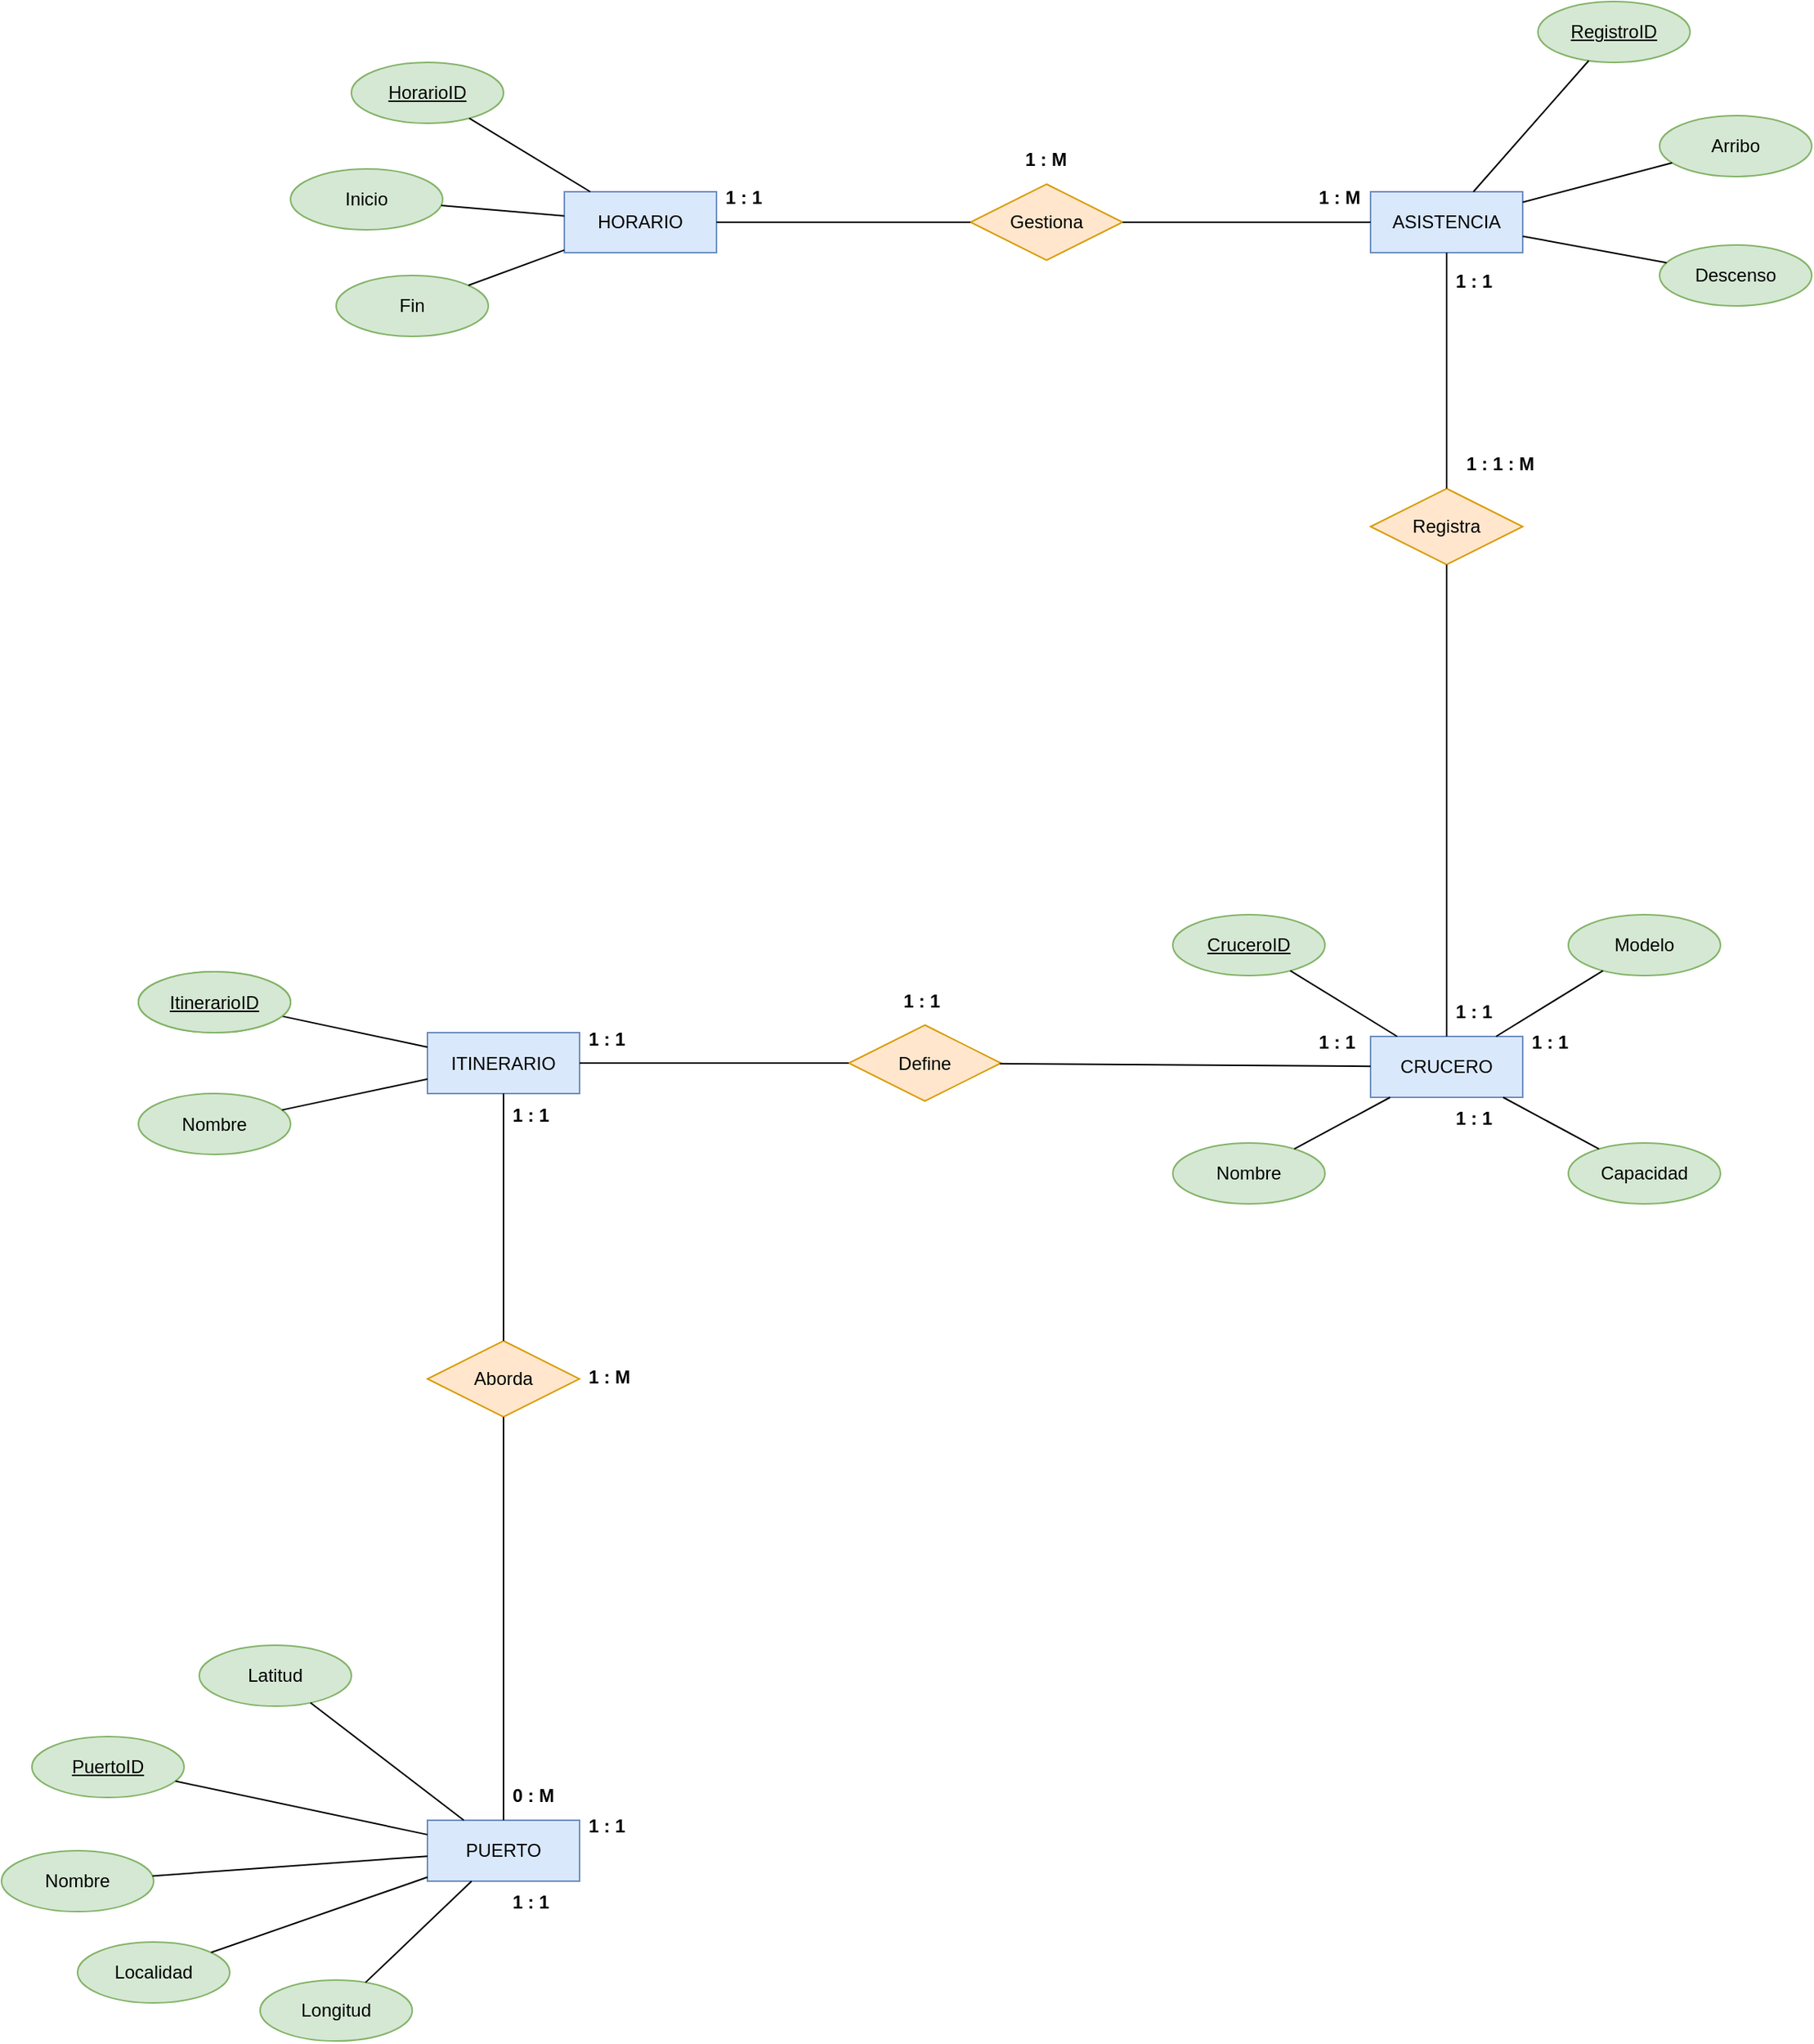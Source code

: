 <mxfile version="24.2.8" type="github">
  <diagram name="Página-1" id="fh45Sw1o85wzkQd8TUYy">
    <mxGraphModel dx="2680" dy="1819" grid="1" gridSize="10" guides="1" tooltips="1" connect="1" arrows="1" fold="1" page="1" pageScale="1" pageWidth="827" pageHeight="1169" math="0" shadow="0">
      <root>
        <mxCell id="0" />
        <mxCell id="1" parent="0" />
        <mxCell id="QrtproMrHh4IBVWKwY2D-1" value="CRUCERO" style="whiteSpace=wrap;html=1;align=center;fillColor=#dae8fc;strokeColor=#6c8ebf;" vertex="1" parent="1">
          <mxGeometry x="-520" y="280" width="100" height="40" as="geometry" />
        </mxCell>
        <mxCell id="QrtproMrHh4IBVWKwY2D-2" value="1 : 1" style="text;strokeColor=none;fillColor=none;spacingLeft=4;spacingRight=4;overflow=hidden;rotatable=0;points=[[0,0.5],[1,0.5]];portConstraint=eastwest;fontSize=12;whiteSpace=wrap;html=1;fontStyle=1" vertex="1" parent="1">
          <mxGeometry x="-470" y="250" width="40" height="30" as="geometry" />
        </mxCell>
        <mxCell id="QrtproMrHh4IBVWKwY2D-3" value="1 : 1" style="text;strokeColor=none;fillColor=none;spacingLeft=4;spacingRight=4;overflow=hidden;rotatable=0;points=[[0,0.5],[1,0.5]];portConstraint=eastwest;fontSize=12;whiteSpace=wrap;html=1;fontStyle=1" vertex="1" parent="1">
          <mxGeometry x="-470" y="320" width="40" height="30" as="geometry" />
        </mxCell>
        <mxCell id="QrtproMrHh4IBVWKwY2D-4" value="1 : 1" style="text;strokeColor=none;fillColor=none;spacingLeft=4;spacingRight=4;overflow=hidden;rotatable=0;points=[[0,0.5],[1,0.5]];portConstraint=eastwest;fontSize=12;whiteSpace=wrap;html=1;fontStyle=1" vertex="1" parent="1">
          <mxGeometry x="-560" y="270" width="40" height="30" as="geometry" />
        </mxCell>
        <mxCell id="QrtproMrHh4IBVWKwY2D-5" value="1 : 1" style="text;strokeColor=none;fillColor=none;spacingLeft=4;spacingRight=4;overflow=hidden;rotatable=0;points=[[0,0.5],[1,0.5]];portConstraint=eastwest;fontSize=12;whiteSpace=wrap;html=1;fontStyle=1" vertex="1" parent="1">
          <mxGeometry x="-420" y="270" width="40" height="30" as="geometry" />
        </mxCell>
        <mxCell id="QrtproMrHh4IBVWKwY2D-6" value="CruceroID" style="ellipse;whiteSpace=wrap;html=1;align=center;fontStyle=4;fillColor=#d5e8d4;strokeColor=#82b366;" vertex="1" parent="1">
          <mxGeometry x="-650" y="200" width="100" height="40" as="geometry" />
        </mxCell>
        <mxCell id="QrtproMrHh4IBVWKwY2D-7" value="Modelo" style="ellipse;whiteSpace=wrap;html=1;align=center;fillColor=#d5e8d4;strokeColor=#82b366;" vertex="1" parent="1">
          <mxGeometry x="-390" y="200" width="100" height="40" as="geometry" />
        </mxCell>
        <mxCell id="QrtproMrHh4IBVWKwY2D-8" value="Capacidad" style="ellipse;whiteSpace=wrap;html=1;align=center;fillColor=#d5e8d4;strokeColor=#82b366;" vertex="1" parent="1">
          <mxGeometry x="-390" y="350" width="100" height="40" as="geometry" />
        </mxCell>
        <mxCell id="QrtproMrHh4IBVWKwY2D-9" value="Nombre" style="ellipse;whiteSpace=wrap;html=1;align=center;fillColor=#d5e8d4;strokeColor=#82b366;" vertex="1" parent="1">
          <mxGeometry x="-650" y="350" width="100" height="40" as="geometry" />
        </mxCell>
        <mxCell id="QrtproMrHh4IBVWKwY2D-10" value="" style="endArrow=none;html=1;rounded=0;" edge="1" parent="1" source="QrtproMrHh4IBVWKwY2D-6" target="QrtproMrHh4IBVWKwY2D-1">
          <mxGeometry relative="1" as="geometry">
            <mxPoint x="-577" y="240" as="sourcePoint" />
            <mxPoint x="-417" y="240" as="targetPoint" />
          </mxGeometry>
        </mxCell>
        <mxCell id="QrtproMrHh4IBVWKwY2D-11" value="" style="endArrow=none;html=1;rounded=0;" edge="1" parent="1" source="QrtproMrHh4IBVWKwY2D-7" target="QrtproMrHh4IBVWKwY2D-1">
          <mxGeometry relative="1" as="geometry">
            <mxPoint x="-397" y="215.9" as="sourcePoint" />
            <mxPoint x="-237" y="215.9" as="targetPoint" />
          </mxGeometry>
        </mxCell>
        <mxCell id="QrtproMrHh4IBVWKwY2D-12" value="" style="endArrow=none;html=1;rounded=0;" edge="1" parent="1" source="QrtproMrHh4IBVWKwY2D-1" target="QrtproMrHh4IBVWKwY2D-9">
          <mxGeometry relative="1" as="geometry">
            <mxPoint x="-297" y="360" as="sourcePoint" />
            <mxPoint x="-137" y="360" as="targetPoint" />
          </mxGeometry>
        </mxCell>
        <mxCell id="QrtproMrHh4IBVWKwY2D-13" value="" style="endArrow=none;html=1;rounded=0;" edge="1" parent="1" source="QrtproMrHh4IBVWKwY2D-1" target="QrtproMrHh4IBVWKwY2D-8">
          <mxGeometry relative="1" as="geometry">
            <mxPoint x="-347" y="360" as="sourcePoint" />
            <mxPoint x="-187" y="360" as="targetPoint" />
          </mxGeometry>
        </mxCell>
        <mxCell id="QrtproMrHh4IBVWKwY2D-14" value="Define" style="shape=rhombus;perimeter=rhombusPerimeter;whiteSpace=wrap;html=1;align=center;fillColor=#ffe6cc;strokeColor=#d79b00;" vertex="1" parent="1">
          <mxGeometry x="-863" y="272.5" width="100" height="50" as="geometry" />
        </mxCell>
        <mxCell id="QrtproMrHh4IBVWKwY2D-15" value="ITINERARIO" style="whiteSpace=wrap;html=1;align=center;fillColor=#dae8fc;strokeColor=#6c8ebf;" vertex="1" parent="1">
          <mxGeometry x="-1140" y="277.5" width="100" height="40" as="geometry" />
        </mxCell>
        <mxCell id="QrtproMrHh4IBVWKwY2D-16" value="" style="endArrow=none;html=1;rounded=0;" edge="1" parent="1" source="QrtproMrHh4IBVWKwY2D-15" target="QrtproMrHh4IBVWKwY2D-14">
          <mxGeometry relative="1" as="geometry">
            <mxPoint x="-543" y="387.5" as="sourcePoint" />
            <mxPoint x="-383" y="387.5" as="targetPoint" />
          </mxGeometry>
        </mxCell>
        <mxCell id="QrtproMrHh4IBVWKwY2D-17" value="1 : 1" style="text;strokeColor=none;fillColor=none;spacingLeft=4;spacingRight=4;overflow=hidden;rotatable=0;points=[[0,0.5],[1,0.5]];portConstraint=eastwest;fontSize=12;whiteSpace=wrap;html=1;fontStyle=1" vertex="1" parent="1">
          <mxGeometry x="-1090" y="317.5" width="40" height="30" as="geometry" />
        </mxCell>
        <mxCell id="QrtproMrHh4IBVWKwY2D-18" value="1 : 1" style="text;strokeColor=none;fillColor=none;spacingLeft=4;spacingRight=4;overflow=hidden;rotatable=0;points=[[0,0.5],[1,0.5]];portConstraint=eastwest;fontSize=12;whiteSpace=wrap;html=1;fontStyle=1" vertex="1" parent="1">
          <mxGeometry x="-833" y="242.5" width="40" height="30" as="geometry" />
        </mxCell>
        <mxCell id="QrtproMrHh4IBVWKwY2D-19" value="1 : 1" style="text;strokeColor=none;fillColor=none;spacingLeft=4;spacingRight=4;overflow=hidden;rotatable=0;points=[[0,0.5],[1,0.5]];portConstraint=eastwest;fontSize=12;whiteSpace=wrap;html=1;fontStyle=1" vertex="1" parent="1">
          <mxGeometry x="-1040" y="267.5" width="40" height="30" as="geometry" />
        </mxCell>
        <mxCell id="QrtproMrHh4IBVWKwY2D-20" value="ItinerarioID" style="ellipse;whiteSpace=wrap;html=1;align=center;fontStyle=4;fillColor=#d5e8d4;strokeColor=#82b366;" vertex="1" parent="1">
          <mxGeometry x="-1330" y="237.5" width="100" height="40" as="geometry" />
        </mxCell>
        <mxCell id="QrtproMrHh4IBVWKwY2D-21" value="Nombre" style="ellipse;whiteSpace=wrap;html=1;align=center;fillColor=#d5e8d4;strokeColor=#82b366;" vertex="1" parent="1">
          <mxGeometry x="-1330" y="317.5" width="100" height="40" as="geometry" />
        </mxCell>
        <mxCell id="QrtproMrHh4IBVWKwY2D-22" value="" style="endArrow=none;html=1;rounded=0;" edge="1" parent="1" source="QrtproMrHh4IBVWKwY2D-20" target="QrtproMrHh4IBVWKwY2D-15">
          <mxGeometry relative="1" as="geometry">
            <mxPoint x="-1170" y="377.5" as="sourcePoint" />
            <mxPoint x="-1010" y="377.5" as="targetPoint" />
          </mxGeometry>
        </mxCell>
        <mxCell id="QrtproMrHh4IBVWKwY2D-23" value="" style="endArrow=none;html=1;rounded=0;" edge="1" parent="1" source="QrtproMrHh4IBVWKwY2D-21" target="QrtproMrHh4IBVWKwY2D-15">
          <mxGeometry relative="1" as="geometry">
            <mxPoint x="-1210" y="397.5" as="sourcePoint" />
            <mxPoint x="-1050" y="397.5" as="targetPoint" />
          </mxGeometry>
        </mxCell>
        <mxCell id="QrtproMrHh4IBVWKwY2D-24" value="ItinerarioID" style="ellipse;whiteSpace=wrap;html=1;align=center;fontStyle=4;fillColor=#d5e8d4;strokeColor=#82b366;" vertex="1" parent="1">
          <mxGeometry x="-1330" y="237.5" width="100" height="40" as="geometry" />
        </mxCell>
        <mxCell id="QrtproMrHh4IBVWKwY2D-25" value="" style="endArrow=none;html=1;rounded=0;" edge="1" parent="1" source="QrtproMrHh4IBVWKwY2D-14" target="QrtproMrHh4IBVWKwY2D-1">
          <mxGeometry relative="1" as="geometry">
            <mxPoint x="-830" y="410" as="sourcePoint" />
            <mxPoint x="-670" y="410" as="targetPoint" />
          </mxGeometry>
        </mxCell>
        <mxCell id="QrtproMrHh4IBVWKwY2D-26" value="Aborda" style="shape=rhombus;perimeter=rhombusPerimeter;whiteSpace=wrap;html=1;align=center;fillColor=#ffe6cc;strokeColor=#d79b00;" vertex="1" parent="1">
          <mxGeometry x="-1140" y="480" width="100" height="50" as="geometry" />
        </mxCell>
        <mxCell id="QrtproMrHh4IBVWKwY2D-27" value="PUERTO" style="whiteSpace=wrap;html=1;align=center;fillColor=#dae8fc;strokeColor=#6c8ebf;" vertex="1" parent="1">
          <mxGeometry x="-1140" y="795.01" width="100" height="40" as="geometry" />
        </mxCell>
        <mxCell id="QrtproMrHh4IBVWKwY2D-28" value="" style="endArrow=none;html=1;rounded=0;" edge="1" parent="1" source="QrtproMrHh4IBVWKwY2D-27" target="QrtproMrHh4IBVWKwY2D-26">
          <mxGeometry relative="1" as="geometry">
            <mxPoint x="-1130" y="565.01" as="sourcePoint" />
            <mxPoint x="-970" y="565.01" as="targetPoint" />
          </mxGeometry>
        </mxCell>
        <mxCell id="QrtproMrHh4IBVWKwY2D-29" value="1 : M" style="text;strokeColor=none;fillColor=none;spacingLeft=4;spacingRight=4;overflow=hidden;rotatable=0;points=[[0,0.5],[1,0.5]];portConstraint=eastwest;fontSize=12;whiteSpace=wrap;html=1;fontStyle=1" vertex="1" parent="1">
          <mxGeometry x="-1040" y="490" width="40" height="30" as="geometry" />
        </mxCell>
        <mxCell id="QrtproMrHh4IBVWKwY2D-30" value="0 : M" style="text;strokeColor=none;fillColor=none;spacingLeft=4;spacingRight=4;overflow=hidden;rotatable=0;points=[[0,0.5],[1,0.5]];portConstraint=eastwest;fontSize=12;whiteSpace=wrap;html=1;fontStyle=1" vertex="1" parent="1">
          <mxGeometry x="-1090" y="765.01" width="40" height="30" as="geometry" />
        </mxCell>
        <mxCell id="QrtproMrHh4IBVWKwY2D-31" value="1 : 1" style="text;strokeColor=none;fillColor=none;spacingLeft=4;spacingRight=4;overflow=hidden;rotatable=0;points=[[0,0.5],[1,0.5]];portConstraint=eastwest;fontSize=12;whiteSpace=wrap;html=1;fontStyle=1" vertex="1" parent="1">
          <mxGeometry x="-1040" y="785.01" width="40" height="30" as="geometry" />
        </mxCell>
        <mxCell id="QrtproMrHh4IBVWKwY2D-32" value="1 : 1" style="text;strokeColor=none;fillColor=none;spacingLeft=4;spacingRight=4;overflow=hidden;rotatable=0;points=[[0,0.5],[1,0.5]];portConstraint=eastwest;fontSize=12;whiteSpace=wrap;html=1;fontStyle=1" vertex="1" parent="1">
          <mxGeometry x="-1090" y="835.01" width="40" height="30" as="geometry" />
        </mxCell>
        <mxCell id="QrtproMrHh4IBVWKwY2D-33" value="PuertoID" style="ellipse;whiteSpace=wrap;html=1;align=center;fontStyle=4;fillColor=#d5e8d4;strokeColor=#82b366;" vertex="1" parent="1">
          <mxGeometry x="-1400" y="740.01" width="100" height="40" as="geometry" />
        </mxCell>
        <mxCell id="QrtproMrHh4IBVWKwY2D-34" value="Nombre" style="ellipse;whiteSpace=wrap;html=1;align=center;fillColor=#d5e8d4;strokeColor=#82b366;" vertex="1" parent="1">
          <mxGeometry x="-1420" y="815.01" width="100" height="40" as="geometry" />
        </mxCell>
        <mxCell id="QrtproMrHh4IBVWKwY2D-35" value="Localidad" style="ellipse;whiteSpace=wrap;html=1;align=center;fillColor=#d5e8d4;strokeColor=#82b366;" vertex="1" parent="1">
          <mxGeometry x="-1370" y="875.01" width="100" height="40" as="geometry" />
        </mxCell>
        <mxCell id="QrtproMrHh4IBVWKwY2D-36" value="Latitud" style="ellipse;whiteSpace=wrap;html=1;align=center;fillColor=#d5e8d4;strokeColor=#82b366;" vertex="1" parent="1">
          <mxGeometry x="-1290" y="680.01" width="100" height="40" as="geometry" />
        </mxCell>
        <mxCell id="QrtproMrHh4IBVWKwY2D-37" value="Longitud" style="ellipse;whiteSpace=wrap;html=1;align=center;fillColor=#d5e8d4;strokeColor=#82b366;" vertex="1" parent="1">
          <mxGeometry x="-1250" y="900.01" width="100" height="40" as="geometry" />
        </mxCell>
        <mxCell id="QrtproMrHh4IBVWKwY2D-38" value="" style="endArrow=none;html=1;rounded=0;" edge="1" parent="1" source="QrtproMrHh4IBVWKwY2D-36" target="QrtproMrHh4IBVWKwY2D-27">
          <mxGeometry relative="1" as="geometry">
            <mxPoint x="-1230" y="790.01" as="sourcePoint" />
            <mxPoint x="-1070" y="790.01" as="targetPoint" />
          </mxGeometry>
        </mxCell>
        <mxCell id="QrtproMrHh4IBVWKwY2D-39" value="" style="endArrow=none;html=1;rounded=0;" edge="1" parent="1" source="QrtproMrHh4IBVWKwY2D-33" target="QrtproMrHh4IBVWKwY2D-27">
          <mxGeometry relative="1" as="geometry">
            <mxPoint x="-1310" y="780.01" as="sourcePoint" />
            <mxPoint x="-1150" y="780.01" as="targetPoint" />
          </mxGeometry>
        </mxCell>
        <mxCell id="QrtproMrHh4IBVWKwY2D-40" value="" style="endArrow=none;html=1;rounded=0;" edge="1" parent="1" source="QrtproMrHh4IBVWKwY2D-34" target="QrtproMrHh4IBVWKwY2D-27">
          <mxGeometry relative="1" as="geometry">
            <mxPoint x="-1280" y="770.01" as="sourcePoint" />
            <mxPoint x="-1120" y="770.01" as="targetPoint" />
          </mxGeometry>
        </mxCell>
        <mxCell id="QrtproMrHh4IBVWKwY2D-41" value="" style="endArrow=none;html=1;rounded=0;" edge="1" parent="1" source="QrtproMrHh4IBVWKwY2D-35" target="QrtproMrHh4IBVWKwY2D-27">
          <mxGeometry relative="1" as="geometry">
            <mxPoint x="-1250" y="800.01" as="sourcePoint" />
            <mxPoint x="-1090" y="800.01" as="targetPoint" />
          </mxGeometry>
        </mxCell>
        <mxCell id="QrtproMrHh4IBVWKwY2D-42" value="" style="endArrow=none;html=1;rounded=0;" edge="1" parent="1" source="QrtproMrHh4IBVWKwY2D-37" target="QrtproMrHh4IBVWKwY2D-27">
          <mxGeometry relative="1" as="geometry">
            <mxPoint x="-1280" y="890.01" as="sourcePoint" />
            <mxPoint x="-1120" y="890.01" as="targetPoint" />
          </mxGeometry>
        </mxCell>
        <mxCell id="QrtproMrHh4IBVWKwY2D-43" value="" style="endArrow=none;html=1;rounded=0;" edge="1" parent="1" source="QrtproMrHh4IBVWKwY2D-15" target="QrtproMrHh4IBVWKwY2D-26">
          <mxGeometry relative="1" as="geometry">
            <mxPoint x="-1080" y="410" as="sourcePoint" />
            <mxPoint x="-920" y="410" as="targetPoint" />
          </mxGeometry>
        </mxCell>
        <mxCell id="QrtproMrHh4IBVWKwY2D-44" value="Registra" style="shape=rhombus;perimeter=rhombusPerimeter;whiteSpace=wrap;html=1;align=center;fillColor=#ffe6cc;strokeColor=#d79b00;" vertex="1" parent="1">
          <mxGeometry x="-520" y="-80" width="100" height="50" as="geometry" />
        </mxCell>
        <mxCell id="QrtproMrHh4IBVWKwY2D-45" value="1 : 1 : M" style="text;strokeColor=none;fillColor=none;spacingLeft=4;spacingRight=4;overflow=hidden;rotatable=0;points=[[0,0.5],[1,0.5]];portConstraint=eastwest;fontSize=12;whiteSpace=wrap;html=1;fontStyle=1" vertex="1" parent="1">
          <mxGeometry x="-463" y="-110" width="60" height="30" as="geometry" />
        </mxCell>
        <mxCell id="QrtproMrHh4IBVWKwY2D-46" value="ASISTENCIA" style="whiteSpace=wrap;html=1;align=center;fillColor=#dae8fc;strokeColor=#6c8ebf;" vertex="1" parent="1">
          <mxGeometry x="-520" y="-275" width="100" height="40" as="geometry" />
        </mxCell>
        <mxCell id="QrtproMrHh4IBVWKwY2D-47" value="" style="endArrow=none;html=1;rounded=0;" edge="1" parent="1" source="QrtproMrHh4IBVWKwY2D-44" target="QrtproMrHh4IBVWKwY2D-46">
          <mxGeometry relative="1" as="geometry">
            <mxPoint x="-563" y="55" as="sourcePoint" />
            <mxPoint x="-403" y="55" as="targetPoint" />
          </mxGeometry>
        </mxCell>
        <mxCell id="QrtproMrHh4IBVWKwY2D-48" value="1 : 1" style="text;strokeColor=none;fillColor=none;spacingLeft=4;spacingRight=4;overflow=hidden;rotatable=0;points=[[0,0.5],[1,0.5]];portConstraint=eastwest;fontSize=12;whiteSpace=wrap;html=1;fontStyle=1" vertex="1" parent="1">
          <mxGeometry x="-470" y="-230" width="40" height="25" as="geometry" />
        </mxCell>
        <mxCell id="QrtproMrHh4IBVWKwY2D-49" value="Gestiona" style="shape=rhombus;perimeter=rhombusPerimeter;whiteSpace=wrap;html=1;align=center;fillColor=#ffe6cc;strokeColor=#d79b00;" vertex="1" parent="1">
          <mxGeometry x="-783" y="-280" width="100" height="50" as="geometry" />
        </mxCell>
        <mxCell id="QrtproMrHh4IBVWKwY2D-50" value="HORARIO" style="whiteSpace=wrap;html=1;align=center;fillColor=#dae8fc;strokeColor=#6c8ebf;" vertex="1" parent="1">
          <mxGeometry x="-1050" y="-275" width="100" height="40" as="geometry" />
        </mxCell>
        <mxCell id="QrtproMrHh4IBVWKwY2D-53" value="" style="endArrow=none;html=1;rounded=0;" edge="1" parent="1" source="QrtproMrHh4IBVWKwY2D-49" target="QrtproMrHh4IBVWKwY2D-46">
          <mxGeometry relative="1" as="geometry">
            <mxPoint x="-390" y="-330" as="sourcePoint" />
            <mxPoint x="-230" y="-330" as="targetPoint" />
          </mxGeometry>
        </mxCell>
        <mxCell id="QrtproMrHh4IBVWKwY2D-54" value="" style="endArrow=none;html=1;rounded=0;" edge="1" parent="1" source="QrtproMrHh4IBVWKwY2D-50" target="QrtproMrHh4IBVWKwY2D-49">
          <mxGeometry relative="1" as="geometry">
            <mxPoint x="-1063" y="-400" as="sourcePoint" />
            <mxPoint x="-903" y="-400" as="targetPoint" />
          </mxGeometry>
        </mxCell>
        <mxCell id="QrtproMrHh4IBVWKwY2D-55" value="1 : M" style="text;strokeColor=none;fillColor=none;spacingLeft=4;spacingRight=4;overflow=hidden;rotatable=0;points=[[0,0.5],[1,0.5]];portConstraint=eastwest;fontSize=12;whiteSpace=wrap;html=1;fontStyle=1" vertex="1" parent="1">
          <mxGeometry x="-560" y="-285" width="40" height="30" as="geometry" />
        </mxCell>
        <mxCell id="QrtproMrHh4IBVWKwY2D-58" value="1 : M" style="text;strokeColor=none;fillColor=none;spacingLeft=4;spacingRight=4;overflow=hidden;rotatable=0;points=[[0,0.5],[1,0.5]];portConstraint=eastwest;fontSize=12;whiteSpace=wrap;html=1;fontStyle=1" vertex="1" parent="1">
          <mxGeometry x="-753" y="-310" width="40" height="30" as="geometry" />
        </mxCell>
        <mxCell id="QrtproMrHh4IBVWKwY2D-59" value="1 : 1" style="text;strokeColor=none;fillColor=none;spacingLeft=4;spacingRight=4;overflow=hidden;rotatable=0;points=[[0,0.5],[1,0.5]];portConstraint=eastwest;fontSize=12;whiteSpace=wrap;html=1;fontStyle=1" vertex="1" parent="1">
          <mxGeometry x="-950" y="-285" width="40" height="30" as="geometry" />
        </mxCell>
        <mxCell id="QrtproMrHh4IBVWKwY2D-60" value="RegistroID" style="ellipse;whiteSpace=wrap;html=1;align=center;fontStyle=4;fillColor=#d5e8d4;strokeColor=#82b366;" vertex="1" parent="1">
          <mxGeometry x="-410" y="-400" width="100" height="40" as="geometry" />
        </mxCell>
        <mxCell id="QrtproMrHh4IBVWKwY2D-61" value="Arribo" style="ellipse;whiteSpace=wrap;html=1;align=center;fillColor=#d5e8d4;strokeColor=#82b366;" vertex="1" parent="1">
          <mxGeometry x="-330" y="-325" width="100" height="40" as="geometry" />
        </mxCell>
        <mxCell id="QrtproMrHh4IBVWKwY2D-62" value="Descenso" style="ellipse;whiteSpace=wrap;html=1;align=center;fillColor=#d5e8d4;strokeColor=#82b366;" vertex="1" parent="1">
          <mxGeometry x="-330" y="-240" width="100" height="40" as="geometry" />
        </mxCell>
        <mxCell id="QrtproMrHh4IBVWKwY2D-63" value="" style="endArrow=none;html=1;rounded=0;" edge="1" parent="1" source="QrtproMrHh4IBVWKwY2D-46" target="QrtproMrHh4IBVWKwY2D-60">
          <mxGeometry relative="1" as="geometry">
            <mxPoint x="-427" y="-300" as="sourcePoint" />
            <mxPoint x="-267" y="-300" as="targetPoint" />
          </mxGeometry>
        </mxCell>
        <mxCell id="QrtproMrHh4IBVWKwY2D-64" value="" style="endArrow=none;html=1;rounded=0;" edge="1" parent="1" source="QrtproMrHh4IBVWKwY2D-46" target="QrtproMrHh4IBVWKwY2D-61">
          <mxGeometry relative="1" as="geometry">
            <mxPoint x="-357" y="-260" as="sourcePoint" />
            <mxPoint x="-197" y="-260" as="targetPoint" />
          </mxGeometry>
        </mxCell>
        <mxCell id="QrtproMrHh4IBVWKwY2D-65" value="" style="endArrow=none;html=1;rounded=0;" edge="1" parent="1" source="QrtproMrHh4IBVWKwY2D-46" target="QrtproMrHh4IBVWKwY2D-62">
          <mxGeometry relative="1" as="geometry">
            <mxPoint x="-347" y="-170" as="sourcePoint" />
            <mxPoint x="-187" y="-170" as="targetPoint" />
          </mxGeometry>
        </mxCell>
        <mxCell id="QrtproMrHh4IBVWKwY2D-66" value="HorarioID" style="ellipse;whiteSpace=wrap;html=1;align=center;fontStyle=4;fillColor=#d5e8d4;strokeColor=#82b366;" vertex="1" parent="1">
          <mxGeometry x="-1190" y="-360" width="100" height="40" as="geometry" />
        </mxCell>
        <mxCell id="QrtproMrHh4IBVWKwY2D-67" value="Inicio" style="ellipse;whiteSpace=wrap;html=1;align=center;fillColor=#d5e8d4;strokeColor=#82b366;" vertex="1" parent="1">
          <mxGeometry x="-1230" y="-290" width="100" height="40" as="geometry" />
        </mxCell>
        <mxCell id="QrtproMrHh4IBVWKwY2D-68" value="Fin" style="ellipse;whiteSpace=wrap;html=1;align=center;fillColor=#d5e8d4;strokeColor=#82b366;" vertex="1" parent="1">
          <mxGeometry x="-1200" y="-220" width="100" height="40" as="geometry" />
        </mxCell>
        <mxCell id="QrtproMrHh4IBVWKwY2D-69" value="" style="endArrow=none;html=1;rounded=0;" edge="1" parent="1" source="QrtproMrHh4IBVWKwY2D-66" target="QrtproMrHh4IBVWKwY2D-50">
          <mxGeometry relative="1" as="geometry">
            <mxPoint x="-1140" y="-280" as="sourcePoint" />
            <mxPoint x="-980" y="-280" as="targetPoint" />
          </mxGeometry>
        </mxCell>
        <mxCell id="QrtproMrHh4IBVWKwY2D-70" value="" style="endArrow=none;html=1;rounded=0;" edge="1" parent="1" source="QrtproMrHh4IBVWKwY2D-67" target="QrtproMrHh4IBVWKwY2D-50">
          <mxGeometry relative="1" as="geometry">
            <mxPoint x="-1180" y="-240" as="sourcePoint" />
            <mxPoint x="-1020" y="-240" as="targetPoint" />
          </mxGeometry>
        </mxCell>
        <mxCell id="QrtproMrHh4IBVWKwY2D-71" value="" style="endArrow=none;html=1;rounded=0;" edge="1" parent="1" source="QrtproMrHh4IBVWKwY2D-68" target="QrtproMrHh4IBVWKwY2D-50">
          <mxGeometry relative="1" as="geometry">
            <mxPoint x="-1080" y="-170" as="sourcePoint" />
            <mxPoint x="-920" y="-170" as="targetPoint" />
          </mxGeometry>
        </mxCell>
        <mxCell id="QrtproMrHh4IBVWKwY2D-87" value="" style="endArrow=none;html=1;rounded=0;" edge="1" parent="1" source="QrtproMrHh4IBVWKwY2D-1" target="QrtproMrHh4IBVWKwY2D-44">
          <mxGeometry relative="1" as="geometry">
            <mxPoint x="-670" y="80" as="sourcePoint" />
            <mxPoint x="-510" y="80" as="targetPoint" />
          </mxGeometry>
        </mxCell>
      </root>
    </mxGraphModel>
  </diagram>
</mxfile>
